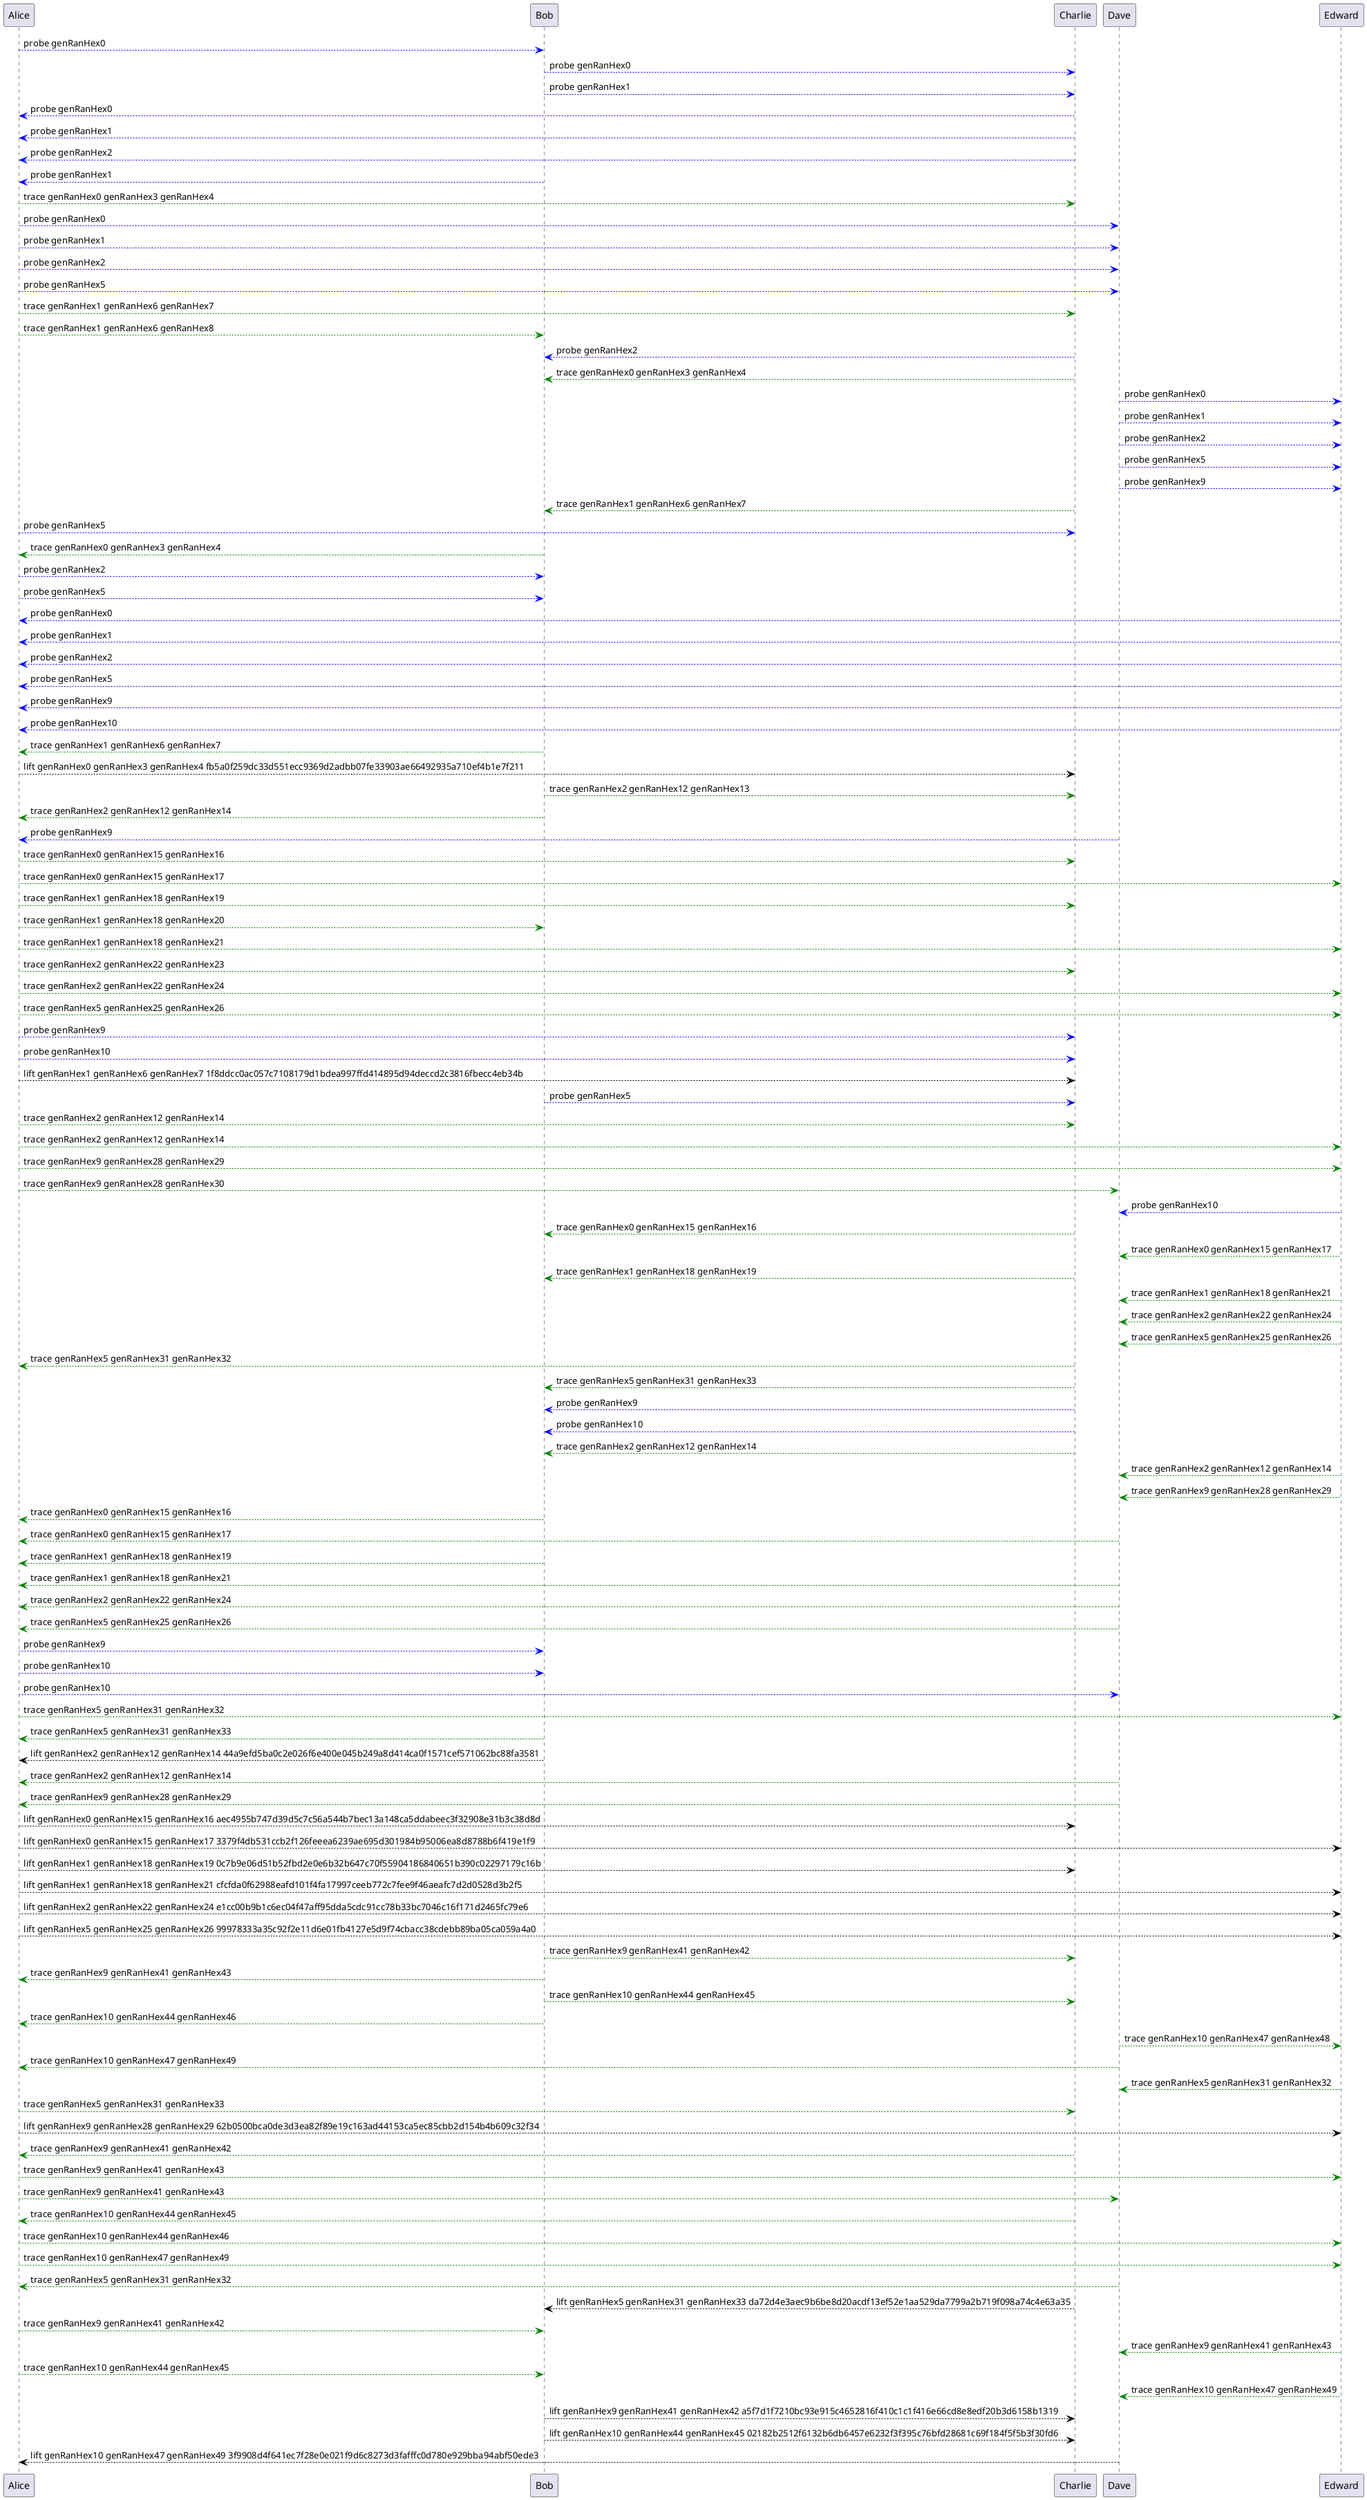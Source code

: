 @startuml messages
Alice -[#blue]-> Bob: probe genRanHex0
Bob -[#blue]-> Charlie: probe genRanHex0
Bob -[#blue]-> Charlie: probe genRanHex1
Charlie -[#blue]-> Alice: probe genRanHex0
Charlie -[#blue]-> Alice: probe genRanHex1
Charlie -[#blue]-> Alice: probe genRanHex2
Bob -[#blue]-> Alice: probe genRanHex1
Alice -[#green]-> Charlie: trace genRanHex0 genRanHex3 genRanHex4
Alice -[#blue]-> Dave: probe genRanHex0
Alice -[#blue]-> Dave: probe genRanHex1
Alice -[#blue]-> Dave: probe genRanHex2
Alice -[#blue]-> Dave: probe genRanHex5
Alice -[#green]-> Charlie: trace genRanHex1 genRanHex6 genRanHex7
Alice -[#green]-> Bob: trace genRanHex1 genRanHex6 genRanHex8
Charlie -[#blue]-> Bob: probe genRanHex2
Charlie -[#green]-> Bob: trace genRanHex0 genRanHex3 genRanHex4
Dave -[#blue]-> Edward: probe genRanHex0
Dave -[#blue]-> Edward: probe genRanHex1
Dave -[#blue]-> Edward: probe genRanHex2
Dave -[#blue]-> Edward: probe genRanHex5
Dave -[#blue]-> Edward: probe genRanHex9
Charlie -[#green]-> Bob: trace genRanHex1 genRanHex6 genRanHex7
Alice -[#blue]-> Charlie: probe genRanHex5
Bob -[#green]-> Alice: trace genRanHex0 genRanHex3 genRanHex4
Alice -[#blue]-> Bob: probe genRanHex2
Alice -[#blue]-> Bob: probe genRanHex5
Edward -[#blue]-> Alice: probe genRanHex0
Edward -[#blue]-> Alice: probe genRanHex1
Edward -[#blue]-> Alice: probe genRanHex2
Edward -[#blue]-> Alice: probe genRanHex5
Edward -[#blue]-> Alice: probe genRanHex9
Edward -[#blue]-> Alice: probe genRanHex10
Bob -[#green]-> Alice: trace genRanHex1 genRanHex6 genRanHex7
Alice -[#black]-> Charlie: lift genRanHex0 genRanHex3 genRanHex4 fb5a0f259dc33d551ecc9369d2adbb07fe33903ae66492935a710ef4b1e7f211
Bob -[#green]-> Charlie: trace genRanHex2 genRanHex12 genRanHex13
Bob -[#green]-> Alice: trace genRanHex2 genRanHex12 genRanHex14
Dave -[#blue]-> Alice: probe genRanHex9
Alice -[#green]-> Charlie: trace genRanHex0 genRanHex15 genRanHex16
Alice -[#green]-> Edward: trace genRanHex0 genRanHex15 genRanHex17
Alice -[#green]-> Charlie: trace genRanHex1 genRanHex18 genRanHex19
Alice -[#green]-> Bob: trace genRanHex1 genRanHex18 genRanHex20
Alice -[#green]-> Edward: trace genRanHex1 genRanHex18 genRanHex21
Alice -[#green]-> Charlie: trace genRanHex2 genRanHex22 genRanHex23
Alice -[#green]-> Edward: trace genRanHex2 genRanHex22 genRanHex24
Alice -[#green]-> Edward: trace genRanHex5 genRanHex25 genRanHex26
Alice -[#blue]-> Charlie: probe genRanHex9
Alice -[#blue]-> Charlie: probe genRanHex10
Alice -[#black]-> Charlie: lift genRanHex1 genRanHex6 genRanHex7 1f8ddcc0ac057c7108179d1bdea997ffd414895d94deccd2c3816fbecc4eb34b
Bob -[#blue]-> Charlie: probe genRanHex5
Alice -[#green]-> Charlie: trace genRanHex2 genRanHex12 genRanHex14
Alice -[#green]-> Edward: trace genRanHex2 genRanHex12 genRanHex14
Alice -[#green]-> Edward: trace genRanHex9 genRanHex28 genRanHex29
Alice -[#green]-> Dave: trace genRanHex9 genRanHex28 genRanHex30
Edward -[#blue]-> Dave: probe genRanHex10
Charlie -[#green]-> Bob: trace genRanHex0 genRanHex15 genRanHex16
Edward -[#green]-> Dave: trace genRanHex0 genRanHex15 genRanHex17
Charlie -[#green]-> Bob: trace genRanHex1 genRanHex18 genRanHex19
Edward -[#green]-> Dave: trace genRanHex1 genRanHex18 genRanHex21
Edward -[#green]-> Dave: trace genRanHex2 genRanHex22 genRanHex24
Edward -[#green]-> Dave: trace genRanHex5 genRanHex25 genRanHex26
Charlie -[#green]-> Alice: trace genRanHex5 genRanHex31 genRanHex32
Charlie -[#green]-> Bob: trace genRanHex5 genRanHex31 genRanHex33
Charlie -[#blue]-> Bob: probe genRanHex9
Charlie -[#blue]-> Bob: probe genRanHex10
Charlie -[#green]-> Bob: trace genRanHex2 genRanHex12 genRanHex14
Edward -[#green]-> Dave: trace genRanHex2 genRanHex12 genRanHex14
Edward -[#green]-> Dave: trace genRanHex9 genRanHex28 genRanHex29
Bob -[#green]-> Alice: trace genRanHex0 genRanHex15 genRanHex16
Dave -[#green]-> Alice: trace genRanHex0 genRanHex15 genRanHex17
Bob -[#green]-> Alice: trace genRanHex1 genRanHex18 genRanHex19
Dave -[#green]-> Alice: trace genRanHex1 genRanHex18 genRanHex21
Dave -[#green]-> Alice: trace genRanHex2 genRanHex22 genRanHex24
Dave -[#green]-> Alice: trace genRanHex5 genRanHex25 genRanHex26
Alice -[#blue]-> Bob: probe genRanHex9
Alice -[#blue]-> Bob: probe genRanHex10
Alice -[#blue]-> Dave: probe genRanHex10
Alice -[#green]-> Edward: trace genRanHex5 genRanHex31 genRanHex32
Bob -[#green]-> Alice: trace genRanHex5 genRanHex31 genRanHex33
Bob -[#black]-> Alice: lift genRanHex2 genRanHex12 genRanHex14 44a9efd5ba0c2e026f6e400e045b249a8d414ca0f1571cef571062bc88fa3581
Dave -[#green]-> Alice: trace genRanHex2 genRanHex12 genRanHex14
Dave -[#green]-> Alice: trace genRanHex9 genRanHex28 genRanHex29
Alice -[#black]-> Charlie: lift genRanHex0 genRanHex15 genRanHex16 aec4955b747d39d5c7c56a544b7bec13a148ca5ddabeec3f32908e31b3c38d8d
Alice -[#black]-> Edward: lift genRanHex0 genRanHex15 genRanHex17 3379f4db531ccb2f126feeea6239ae695d301984b95006ea8d8788b6f419e1f9
Alice -[#black]-> Charlie: lift genRanHex1 genRanHex18 genRanHex19 0c7b9e06d51b52fbd2e0e6b32b647c70f55904186840651b390c02297179c16b
Alice -[#black]-> Edward: lift genRanHex1 genRanHex18 genRanHex21 cfcfda0f62988eafd101f4fa17997ceeb772c7fee9f46aeafc7d2d0528d3b2f5
Alice -[#black]-> Edward: lift genRanHex2 genRanHex22 genRanHex24 e1cc00b9b1c6ec04f47aff95dda5cdc91cc78b33bc7046c16f171d2465fc79e6
Alice -[#black]-> Edward: lift genRanHex5 genRanHex25 genRanHex26 99978333a35c92f2e11d6e01fb4127e5d9f74cbacc38cdebb89ba05ca059a4a0
Bob -[#green]-> Charlie: trace genRanHex9 genRanHex41 genRanHex42
Bob -[#green]-> Alice: trace genRanHex9 genRanHex41 genRanHex43
Bob -[#green]-> Charlie: trace genRanHex10 genRanHex44 genRanHex45
Bob -[#green]-> Alice: trace genRanHex10 genRanHex44 genRanHex46
Dave -[#green]-> Edward: trace genRanHex10 genRanHex47 genRanHex48
Dave -[#green]-> Alice: trace genRanHex10 genRanHex47 genRanHex49
Edward -[#green]-> Dave: trace genRanHex5 genRanHex31 genRanHex32
Alice -[#green]-> Charlie: trace genRanHex5 genRanHex31 genRanHex33
Alice -[#black]-> Edward: lift genRanHex9 genRanHex28 genRanHex29 62b0500bca0de3d3ea82f89e19c163ad44153ca5ec85cbb2d154b4b609c32f34
Charlie -[#green]-> Alice: trace genRanHex9 genRanHex41 genRanHex42
Alice -[#green]-> Edward: trace genRanHex9 genRanHex41 genRanHex43
Alice -[#green]-> Dave: trace genRanHex9 genRanHex41 genRanHex43
Charlie -[#green]-> Alice: trace genRanHex10 genRanHex44 genRanHex45
Alice -[#green]-> Edward: trace genRanHex10 genRanHex44 genRanHex46
Alice -[#green]-> Edward: trace genRanHex10 genRanHex47 genRanHex49
Dave -[#green]-> Alice: trace genRanHex5 genRanHex31 genRanHex32
Charlie -[#black]-> Bob: lift genRanHex5 genRanHex31 genRanHex33 da72d4e3aec9b6be8d20acdf13ef52e1aa529da7799a2b719f098a74c4e63a35
Alice -[#green]-> Bob: trace genRanHex9 genRanHex41 genRanHex42
Edward -[#green]-> Dave: trace genRanHex9 genRanHex41 genRanHex43
Alice -[#green]-> Bob: trace genRanHex10 genRanHex44 genRanHex45
Edward -[#green]-> Dave: trace genRanHex10 genRanHex47 genRanHex49
Bob -[#black]-> Charlie: lift genRanHex9 genRanHex41 genRanHex42 a5f7d1f7210bc93e915c4652816f410c1c1f416e66cd8e8edf20b3d6158b1319
Bob -[#black]-> Charlie: lift genRanHex10 genRanHex44 genRanHex45 02182b2512f6132b6db6457e6232f3f395c76bfd28681c69f184f5f5b3f30fd6
Dave -[#black]-> Alice: lift genRanHex10 genRanHex47 genRanHex49 3f9908d4f641ec7f28e0e021f9d6c8273d3fafffc0d780e929bba94abf50ede3
@enduml